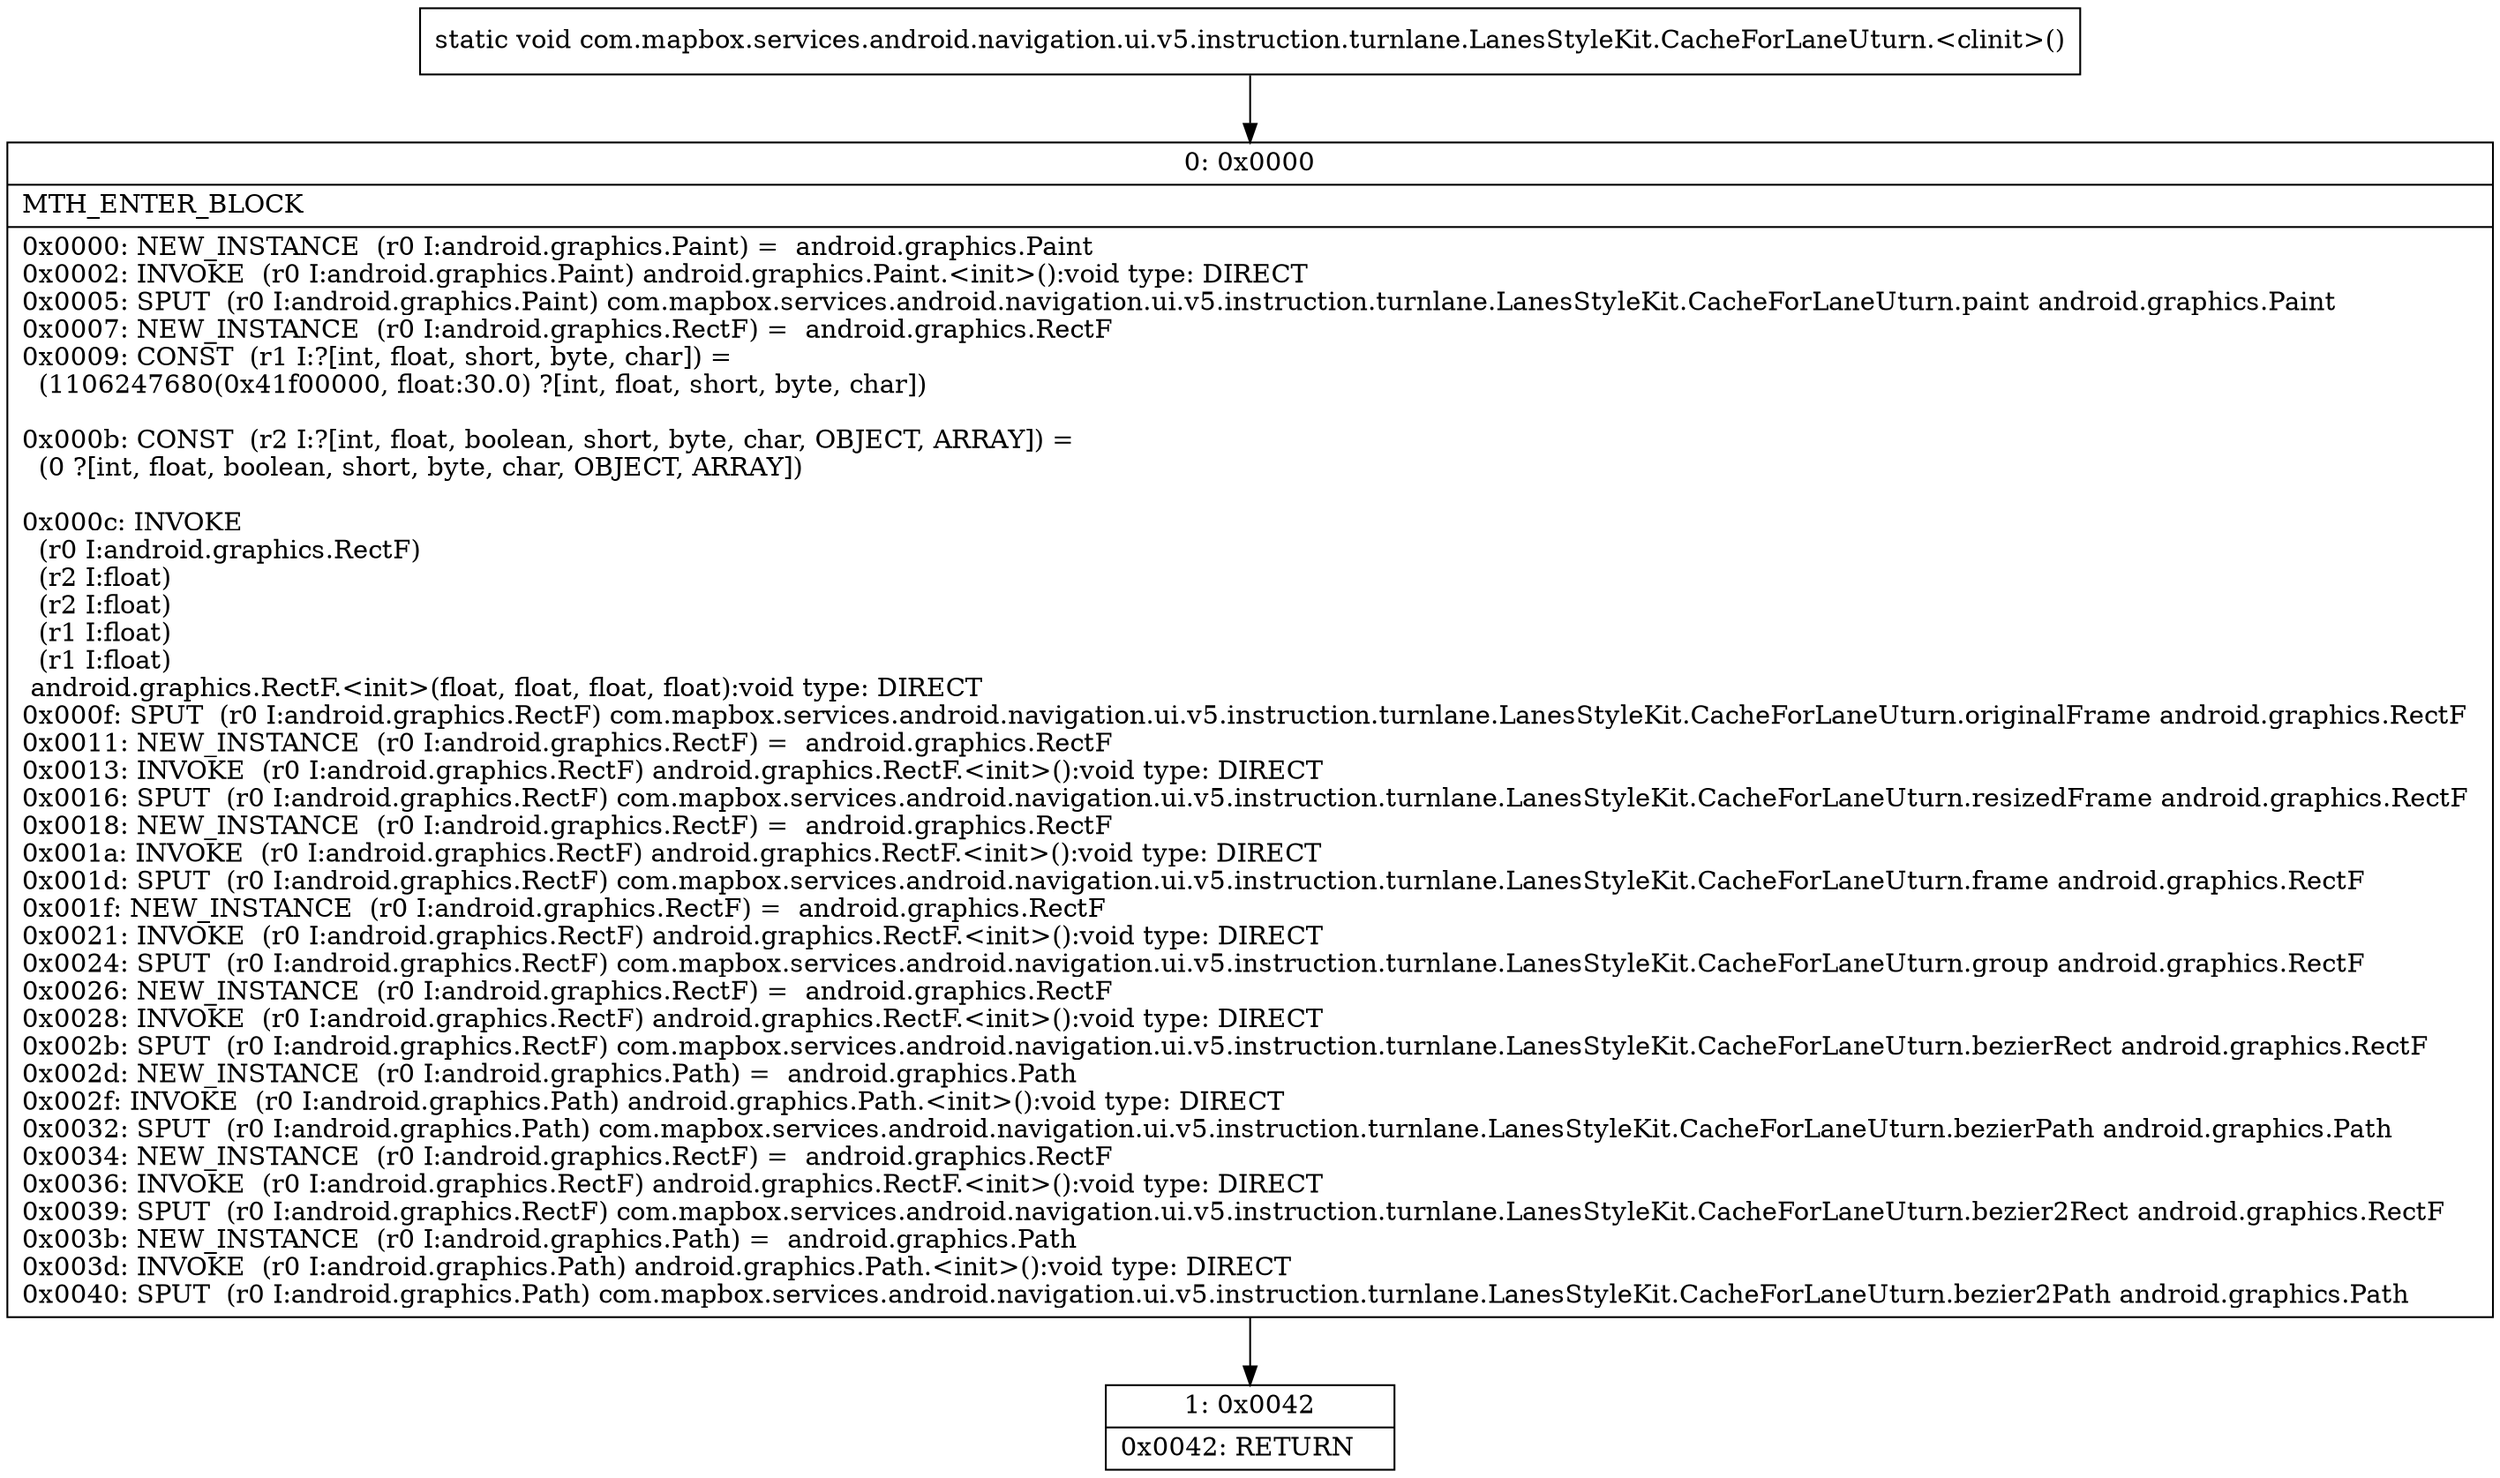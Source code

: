 digraph "CFG forcom.mapbox.services.android.navigation.ui.v5.instruction.turnlane.LanesStyleKit.CacheForLaneUturn.\<clinit\>()V" {
Node_0 [shape=record,label="{0\:\ 0x0000|MTH_ENTER_BLOCK\l|0x0000: NEW_INSTANCE  (r0 I:android.graphics.Paint) =  android.graphics.Paint \l0x0002: INVOKE  (r0 I:android.graphics.Paint) android.graphics.Paint.\<init\>():void type: DIRECT \l0x0005: SPUT  (r0 I:android.graphics.Paint) com.mapbox.services.android.navigation.ui.v5.instruction.turnlane.LanesStyleKit.CacheForLaneUturn.paint android.graphics.Paint \l0x0007: NEW_INSTANCE  (r0 I:android.graphics.RectF) =  android.graphics.RectF \l0x0009: CONST  (r1 I:?[int, float, short, byte, char]) = \l  (1106247680(0x41f00000, float:30.0) ?[int, float, short, byte, char])\l \l0x000b: CONST  (r2 I:?[int, float, boolean, short, byte, char, OBJECT, ARRAY]) = \l  (0 ?[int, float, boolean, short, byte, char, OBJECT, ARRAY])\l \l0x000c: INVOKE  \l  (r0 I:android.graphics.RectF)\l  (r2 I:float)\l  (r2 I:float)\l  (r1 I:float)\l  (r1 I:float)\l android.graphics.RectF.\<init\>(float, float, float, float):void type: DIRECT \l0x000f: SPUT  (r0 I:android.graphics.RectF) com.mapbox.services.android.navigation.ui.v5.instruction.turnlane.LanesStyleKit.CacheForLaneUturn.originalFrame android.graphics.RectF \l0x0011: NEW_INSTANCE  (r0 I:android.graphics.RectF) =  android.graphics.RectF \l0x0013: INVOKE  (r0 I:android.graphics.RectF) android.graphics.RectF.\<init\>():void type: DIRECT \l0x0016: SPUT  (r0 I:android.graphics.RectF) com.mapbox.services.android.navigation.ui.v5.instruction.turnlane.LanesStyleKit.CacheForLaneUturn.resizedFrame android.graphics.RectF \l0x0018: NEW_INSTANCE  (r0 I:android.graphics.RectF) =  android.graphics.RectF \l0x001a: INVOKE  (r0 I:android.graphics.RectF) android.graphics.RectF.\<init\>():void type: DIRECT \l0x001d: SPUT  (r0 I:android.graphics.RectF) com.mapbox.services.android.navigation.ui.v5.instruction.turnlane.LanesStyleKit.CacheForLaneUturn.frame android.graphics.RectF \l0x001f: NEW_INSTANCE  (r0 I:android.graphics.RectF) =  android.graphics.RectF \l0x0021: INVOKE  (r0 I:android.graphics.RectF) android.graphics.RectF.\<init\>():void type: DIRECT \l0x0024: SPUT  (r0 I:android.graphics.RectF) com.mapbox.services.android.navigation.ui.v5.instruction.turnlane.LanesStyleKit.CacheForLaneUturn.group android.graphics.RectF \l0x0026: NEW_INSTANCE  (r0 I:android.graphics.RectF) =  android.graphics.RectF \l0x0028: INVOKE  (r0 I:android.graphics.RectF) android.graphics.RectF.\<init\>():void type: DIRECT \l0x002b: SPUT  (r0 I:android.graphics.RectF) com.mapbox.services.android.navigation.ui.v5.instruction.turnlane.LanesStyleKit.CacheForLaneUturn.bezierRect android.graphics.RectF \l0x002d: NEW_INSTANCE  (r0 I:android.graphics.Path) =  android.graphics.Path \l0x002f: INVOKE  (r0 I:android.graphics.Path) android.graphics.Path.\<init\>():void type: DIRECT \l0x0032: SPUT  (r0 I:android.graphics.Path) com.mapbox.services.android.navigation.ui.v5.instruction.turnlane.LanesStyleKit.CacheForLaneUturn.bezierPath android.graphics.Path \l0x0034: NEW_INSTANCE  (r0 I:android.graphics.RectF) =  android.graphics.RectF \l0x0036: INVOKE  (r0 I:android.graphics.RectF) android.graphics.RectF.\<init\>():void type: DIRECT \l0x0039: SPUT  (r0 I:android.graphics.RectF) com.mapbox.services.android.navigation.ui.v5.instruction.turnlane.LanesStyleKit.CacheForLaneUturn.bezier2Rect android.graphics.RectF \l0x003b: NEW_INSTANCE  (r0 I:android.graphics.Path) =  android.graphics.Path \l0x003d: INVOKE  (r0 I:android.graphics.Path) android.graphics.Path.\<init\>():void type: DIRECT \l0x0040: SPUT  (r0 I:android.graphics.Path) com.mapbox.services.android.navigation.ui.v5.instruction.turnlane.LanesStyleKit.CacheForLaneUturn.bezier2Path android.graphics.Path \l}"];
Node_1 [shape=record,label="{1\:\ 0x0042|0x0042: RETURN   \l}"];
MethodNode[shape=record,label="{static void com.mapbox.services.android.navigation.ui.v5.instruction.turnlane.LanesStyleKit.CacheForLaneUturn.\<clinit\>() }"];
MethodNode -> Node_0;
Node_0 -> Node_1;
}

